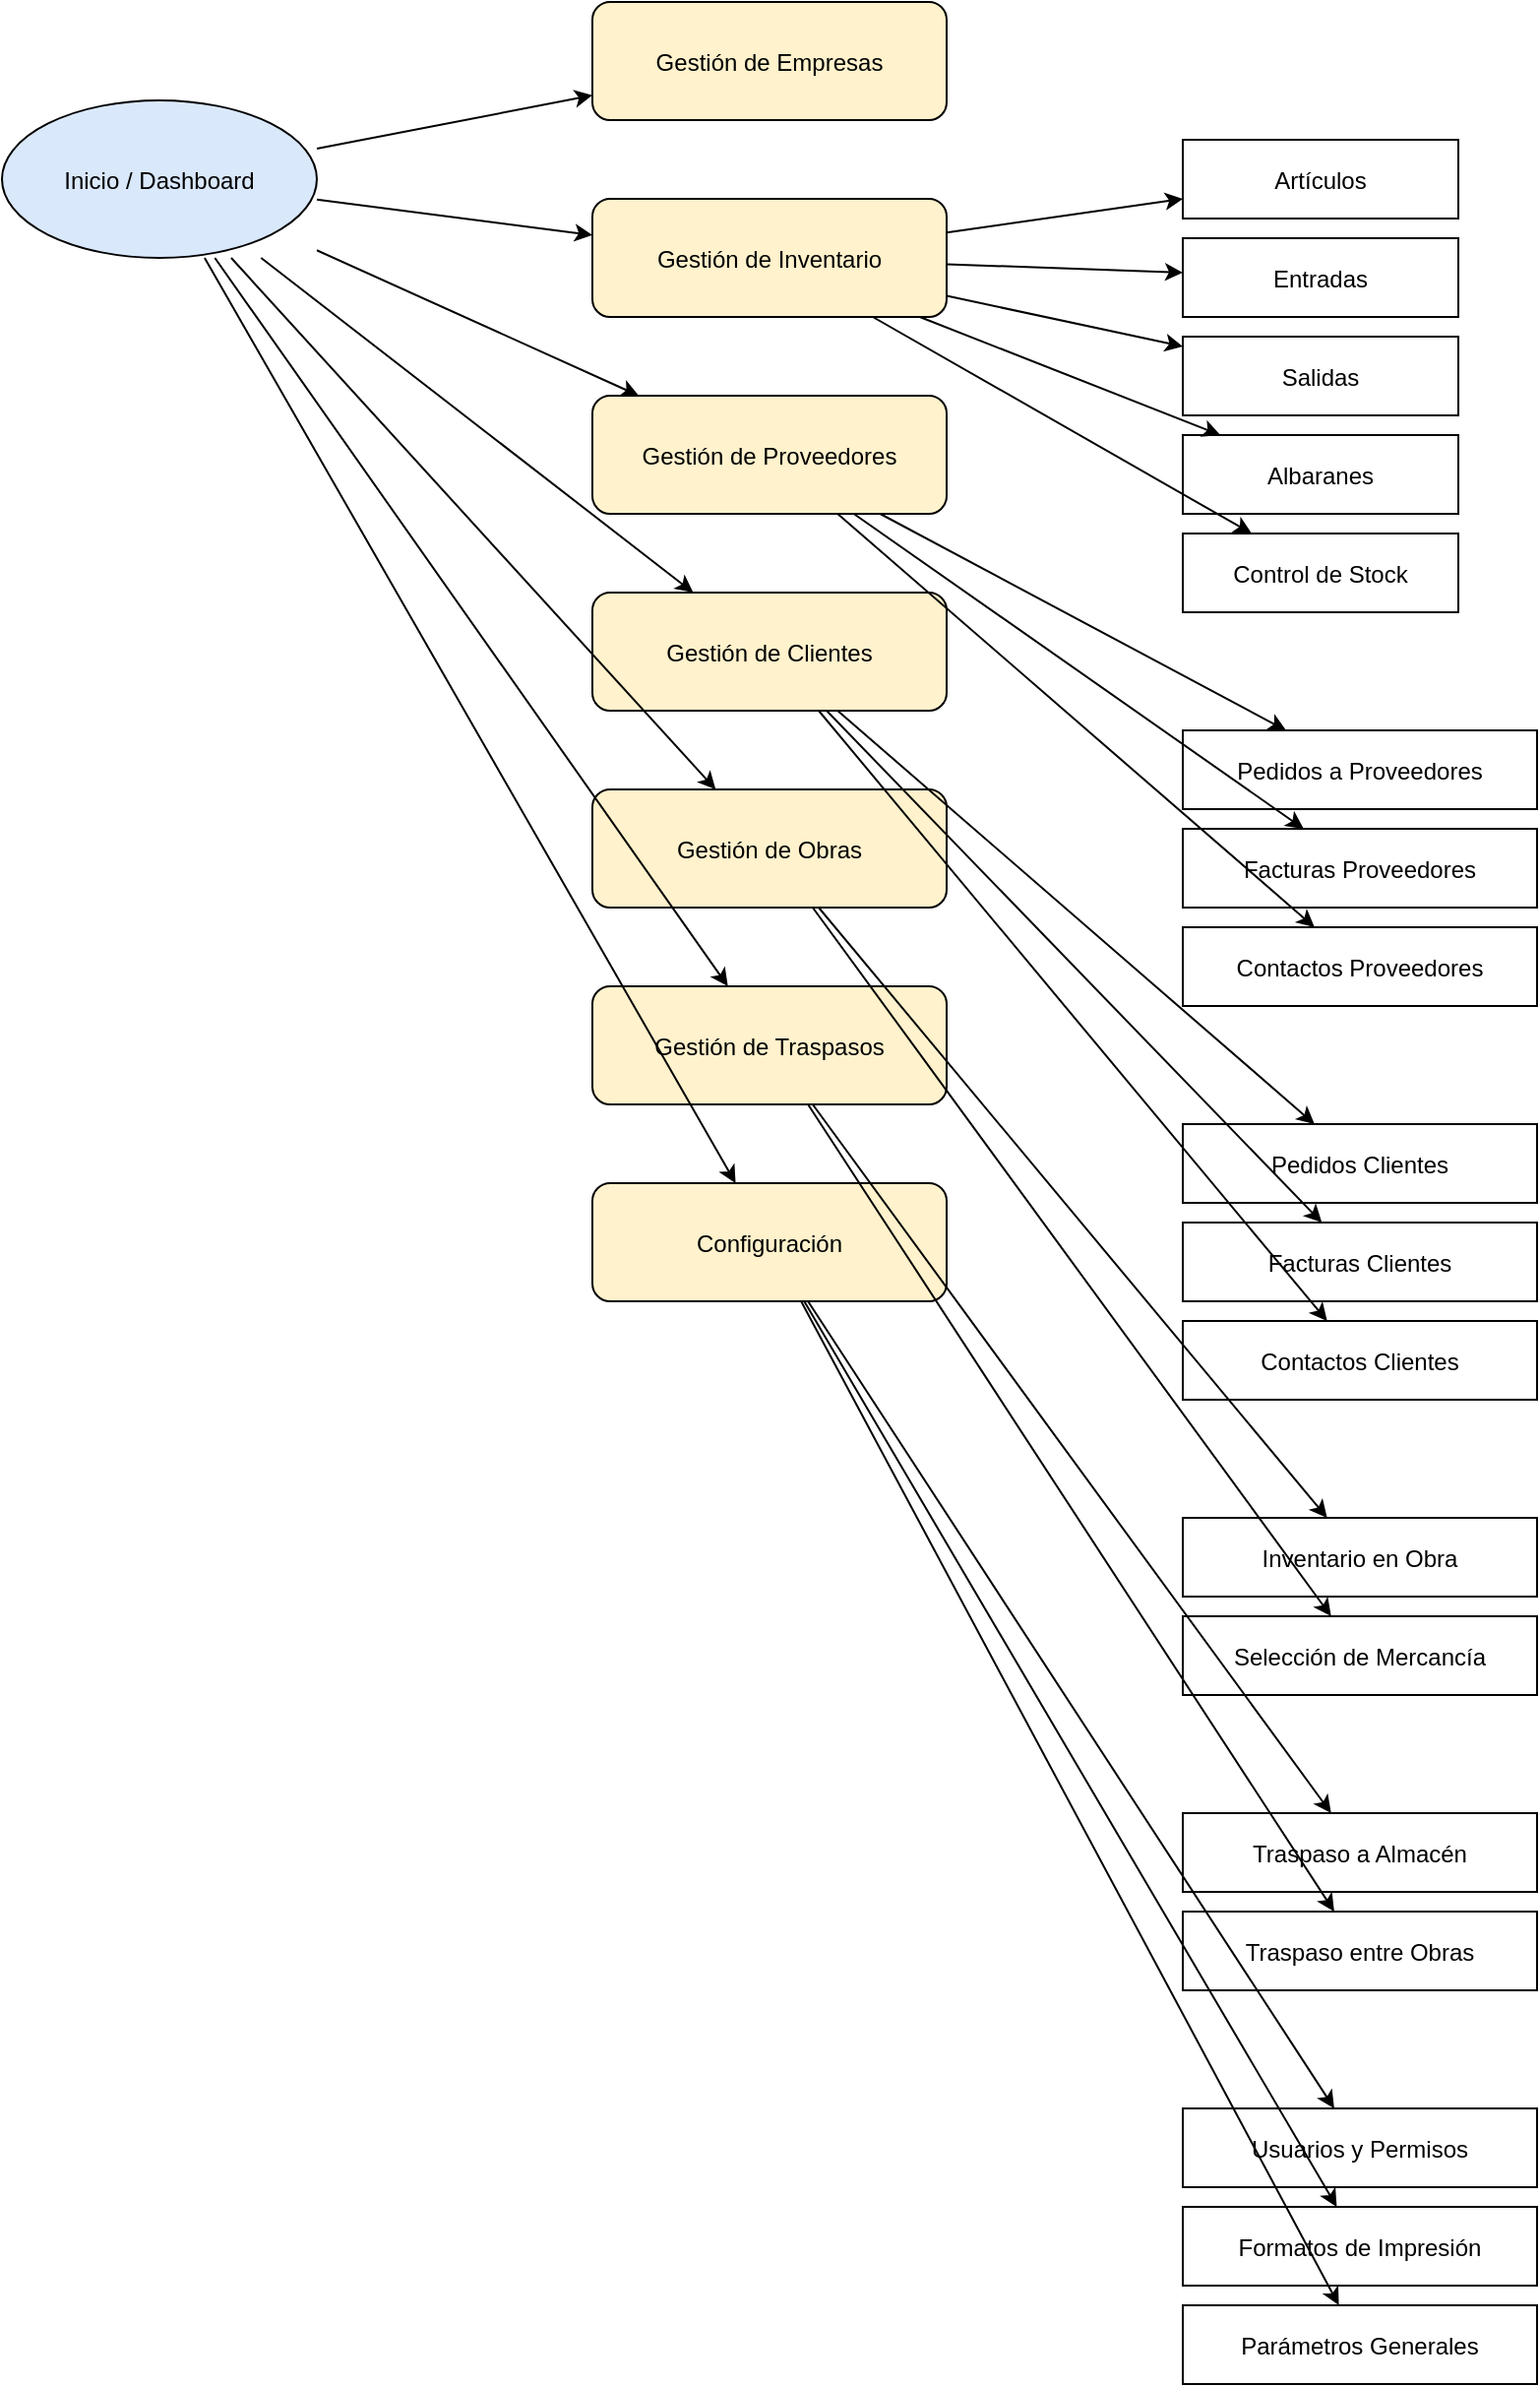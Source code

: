 <?xml version="1.0" encoding="UTF-8"?>
<mxfile>
  <diagram name="Diagrama Gestión Almacén">
    <mxGraphModel dx="1280" dy="720" grid="1" gridSize="10" guides="1" tooltips="1" connect="1" arrows="1"
     fold="1" page="1" pageScale="1" pageWidth="1920" pageHeight="1080" math="0" shadow="0">
      <root>
        <mxCell id="0"/>
        <mxCell id="1" parent="0"/>

        <!-- Inicio -->
        <mxCell id="Inicio" value="Inicio / Dashboard" style="shape=ellipse;fillColor=#DAE8FC;strokeColor=#000000;" vertex="1" parent="1">
          <mxGeometry x="100" y="100" width="160" height="80" as="geometry"/>
        </mxCell>

        <!-- Bloques principales -->
        <mxCell id="Empresas" value="Gestión de Empresas" style="shape=rectangle;rounded=1;fillColor=#FFF2CC;strokeColor=#000000;" vertex="1" parent="1">
          <mxGeometry x="400" y="50" width="180" height="60" as="geometry"/>
        </mxCell>
        <mxCell id="Inventario" value="Gestión de Inventario" style="shape=rectangle;rounded=1;fillColor=#FFF2CC;strokeColor=#000000;" vertex="1" parent="1">
          <mxGeometry x="400" y="150" width="180" height="60" as="geometry"/>
        </mxCell>
        <mxCell id="Proveedores" value="Gestión de Proveedores" style="shape=rectangle;rounded=1;fillColor=#FFF2CC;strokeColor=#000000;" vertex="1" parent="1">
          <mxGeometry x="400" y="250" width="180" height="60" as="geometry"/>
        </mxCell>
        <mxCell id="Clientes" value="Gestión de Clientes" style="shape=rectangle;rounded=1;fillColor=#FFF2CC;strokeColor=#000000;" vertex="1" parent="1">
          <mxGeometry x="400" y="350" width="180" height="60" as="geometry"/>
        </mxCell>
        <mxCell id="Obras" value="Gestión de Obras" style="shape=rectangle;rounded=1;fillColor=#FFF2CC;strokeColor=#000000;" vertex="1" parent="1">
          <mxGeometry x="400" y="450" width="180" height="60" as="geometry"/>
        </mxCell>
        <mxCell id="Traspasos" value="Gestión de Traspasos" style="shape=rectangle;rounded=1;fillColor=#FFF2CC;strokeColor=#000000;" vertex="1" parent="1">
          <mxGeometry x="400" y="550" width="180" height="60" as="geometry"/>
        </mxCell>
        <mxCell id="Config" value="Configuración" style="shape=rectangle;rounded=1;fillColor=#FFF2CC;strokeColor=#000000;" vertex="1" parent="1">
          <mxGeometry x="400" y="650" width="180" height="60" as="geometry"/>
        </mxCell>

        <!-- Submódulos Inventario -->
        <mxCell id="Articulos" value="Artículos" style="shape=rectangle;rounded=0;fillColor=#FFFFFF;strokeColor=#000000;" vertex="1" parent="1">
          <mxGeometry x="700" y="120" width="140" height="40" as="geometry"/>
        </mxCell>
        <mxCell id="Entradas" value="Entradas" style="shape=rectangle;rounded=0;fillColor=#FFFFFF;strokeColor=#000000;" vertex="1" parent="1">
          <mxGeometry x="700" y="170" width="140" height="40" as="geometry"/>
        </mxCell>
        <mxCell id="Salidas" value="Salidas" style="shape=rectangle;rounded=0;fillColor=#FFFFFF;strokeColor=#000000;" vertex="1" parent="1">
          <mxGeometry x="700" y="220" width="140" height="40" as="geometry"/>
        </mxCell>
        <mxCell id="Albaranes" value="Albaranes" style="shape=rectangle;rounded=0;fillColor=#FFFFFF;strokeColor=#000000;" vertex="1" parent="1">
          <mxGeometry x="700" y="270" width="140" height="40" as="geometry"/>
        </mxCell>
        <mxCell id="Stock" value="Control de Stock" style="shape=rectangle;rounded=0;fillColor=#FFFFFF;strokeColor=#000000;" vertex="1" parent="1">
          <mxGeometry x="700" y="320" width="140" height="40" as="geometry"/>
        </mxCell>

        <!-- Submódulos Proveedores -->
        <mxCell id="PedidosProv" value="Pedidos a Proveedores" style="shape=rectangle;rounded=0;fillColor=#FFFFFF;strokeColor=#000000;" vertex="1" parent="1">
          <mxGeometry x="700" y="420" width="180" height="40" as="geometry"/>
        </mxCell>
        <mxCell id="FacturasProv" value="Facturas Proveedores" style="shape=rectangle;rounded=0;fillColor=#FFFFFF;strokeColor=#000000;" vertex="1" parent="1">
          <mxGeometry x="700" y="470" width="180" height="40" as="geometry"/>
        </mxCell>
        <mxCell id="ContactosProv" value="Contactos Proveedores" style="shape=rectangle;rounded=0;fillColor=#FFFFFF;strokeColor=#000000;" vertex="1" parent="1">
          <mxGeometry x="700" y="520" width="180" height="40" as="geometry"/>
        </mxCell>

        <!-- Submódulos Clientes -->
        <mxCell id="PedidosCli" value="Pedidos Clientes" style="shape=rectangle;rounded=0;fillColor=#FFFFFF;strokeColor=#000000;" vertex="1" parent="1">
          <mxGeometry x="700" y="620" width="180" height="40" as="geometry"/>
        </mxCell>
        <mxCell id="FacturasCli" value="Facturas Clientes" style="shape=rectangle;rounded=0;fillColor=#FFFFFF;strokeColor=#000000;" vertex="1" parent="1">
          <mxGeometry x="700" y="670" width="180" height="40" as="geometry"/>
        </mxCell>
        <mxCell id="ContactosCli" value="Contactos Clientes" style="shape=rectangle;rounded=0;fillColor=#FFFFFF;strokeColor=#000000;" vertex="1" parent="1">
          <mxGeometry x="700" y="720" width="180" height="40" as="geometry"/>
        </mxCell>

        <!-- Submódulos Obras -->
        <mxCell id="InventObra" value="Inventario en Obra" style="shape=rectangle;rounded=0;fillColor=#FFFFFF;strokeColor=#000000;" vertex="1" parent="1">
          <mxGeometry x="700" y="820" width="180" height="40" as="geometry"/>
        </mxCell>
        <mxCell id="SelecMerc" value="Selección de Mercancía" style="shape=rectangle;rounded=0;fillColor=#FFFFFF;strokeColor=#000000;" vertex="1" parent="1">
          <mxGeometry x="700" y="870" width="180" height="40" as="geometry"/>
        </mxCell>

        <!-- Submódulos Traspasos -->
        <mxCell id="TraspasoAlm" value="Traspaso a Almacén" style="shape=rectangle;rounded=0;fillColor=#FFFFFF;strokeColor=#000000;" vertex="1" parent="1">
          <mxGeometry x="700" y="970" width="180" height="40" as="geometry"/>
        </mxCell>
        <mxCell id="TraspasoObra" value="Traspaso entre Obras" style="shape=rectangle;rounded=0;fillColor=#FFFFFF;strokeColor=#000000;" vertex="1" parent="1">
          <mxGeometry x="700" y="1020" width="180" height="40" as="geometry"/>
        </mxCell>

        <!-- Submódulos Configuración -->
        <mxCell id="Usuarios" value="Usuarios y Permisos" style="shape=rectangle;rounded=0;fillColor=#FFFFFF;strokeColor=#000000;" vertex="1" parent="1">
          <mxGeometry x="700" y="1120" width="180" height="40" as="geometry"/>
        </mxCell>
        <mxCell id="Impresion" value="Formatos de Impresión" style="shape=rectangle;rounded=0;fillColor=#FFFFFF;strokeColor=#000000;" vertex="1" parent="1">
          <mxGeometry x="700" y="1170" width="180" height="40" as="geometry"/>
        </mxCell>
        <mxCell id="Parametros" value="Parámetros Generales" style="shape=rectangle;rounded=0;fillColor=#FFFFFF;strokeColor=#000000;" vertex="1" parent="1">
          <mxGeometry x="700" y="1220" width="180" height="40" as="geometry"/>
        </mxCell>

        <!-- Conexiones principales -->
        <mxCell id="eInicioEmpresas" edge="1" parent="1" source="Inicio" target="Empresas"><mxGeometry relative="1" as="geometry"/></mxCell>
        <mxCell id="eInicioInventario" edge="1" parent="1" source="Inicio" target="Inventario"><mxGeometry relative="1" as="geometry"/></mxCell>
        <mxCell id="eInicioProveedores" edge="1" parent="1" source="Inicio" target="Proveedores"><mxGeometry relative="1" as="geometry"/></mxCell>
        <mxCell id="eInicioClientes" edge="1" parent="1" source="Inicio" target="Clientes"><mxGeometry relative="1" as="geometry"/></mxCell>
        <mxCell id="eInicioObras" edge="1" parent="1" source="Inicio" target="Obras"><mxGeometry relative="1" as="geometry"/></mxCell>
        <mxCell id="eInicioTraspasos" edge="1" parent="1" source="Inicio" target="Traspasos"><mxGeometry relative="1" as="geometry"/></mxCell>
        <mxCell id="eInicioConfig" edge="1" parent="1" source="Inicio" target="Config"><mxGeometry relative="1" as="geometry"/></mxCell>

        <!-- Conexiones submódulos Inventario -->
        <mxCell id="eInvArticulos" edge="1" parent="1" source="Inventario" target="Articulos"><mxGeometry relative="1" as="geometry"/></mxCell>
        <mxCell id="eInvEntradas" edge="1" parent="1" source="Inventario" target="Entradas"><mxGeometry relative="1" as="geometry"/></mxCell>
        <mxCell id="eInvSalidas" edge="1" parent="1" source="Inventario" target="Salidas"><mxGeometry relative="1" as="geometry"/></mxCell>
        <mxCell id="eInvAlbaranes" edge="1" parent="1" source="Inventario" target="Albaranes"><mxGeometry relative="1" as="geometry"/></mxCell>
        <mxCell id="eInvStock" edge="1" parent="1" source="Inventario" target="Stock"><mxGeometry relative="1" as="geometry"/></mxCell>

        <!-- Conexiones submódulos Proveedores -->
        <mxCell id="eProvPedidos" edge="1" parent="1" source="Proveedores" target="PedidosProv"><mxGeometry relative="1" as="geometry"/></mxCell>
        <mxCell id="eProvFacturas" edge="1" parent="1" source="Proveedores" target="FacturasProv"><mxGeometry relative="1" as="geometry"/></mxCell>
        <mxCell id="eProvContactos" edge="1" parent="1" source="Proveedores" target="ContactosProv"><mxGeometry relative="1" as="geometry"/></mxCell>

        <!-- Conexiones submódulos Clientes -->
        <mxCell id="eCliPedidos" edge="1" parent="1" source="Clientes" target="PedidosCli"><mxGeometry relative="1" as="geometry"/></mxCell>
        <mxCell id="eCliFacturas" edge="1" parent="1" source="Clientes" target="FacturasCli"><mxGeometry relative="1" as="geometry"/></mxCell>
        <mxCell id="eCliContactos" edge="1" parent="1" source="Clientes" target="ContactosCli"><mxGeometry relative="1" as="geometry"/></mxCell>

        <!-- Conexiones submódulos Obras -->
        <mxCell id="eObraInv" edge="1" parent="1" source="Obras" target="InventObra"><mxGeometry relative="1" as="geometry"/></mxCell>
        <mxCell id="eObraSelec" edge="1" parent="1" source="Obras" target="SelecMerc"><mxGeometry relative="1" as="geometry"/></mxCell>

        <!-- Conexiones submódulos Traspasos -->
        <mxCell id="eTrasAlm" edge="1" parent="1" source="Traspasos" target="TraspasoAlm"><mxGeometry relative="1" as="geometry"/></mxCell>
        <mxCell id="eTrasObra" edge="1" parent="1" source="Traspasos" target="TraspasoObra"><mxGeometry relative="1" as="geometry"/></mxCell>

        <!-- Conexiones submódulos Configuración -->
        <mxCell id="eCfgUsuarios" edge="1" parent="1" source="Config" target="Usuarios"><mxGeometry relative="1" as="geometry"/></mxCell>
        <mxCell id="eCfgImpresion" edge="1" parent="1" source="Config" target="Impresion"><mxGeometry relative="1" as="geometry"/></mxCell>
        <mxCell id="eCfgParametros" edge="1" parent="1" source="Config" target="Parametros"><mxGeometry relative="1" as="geometry"/></mxCell>

      </root>
    </mxGraphModel>
  </diagram>
</mxfile>